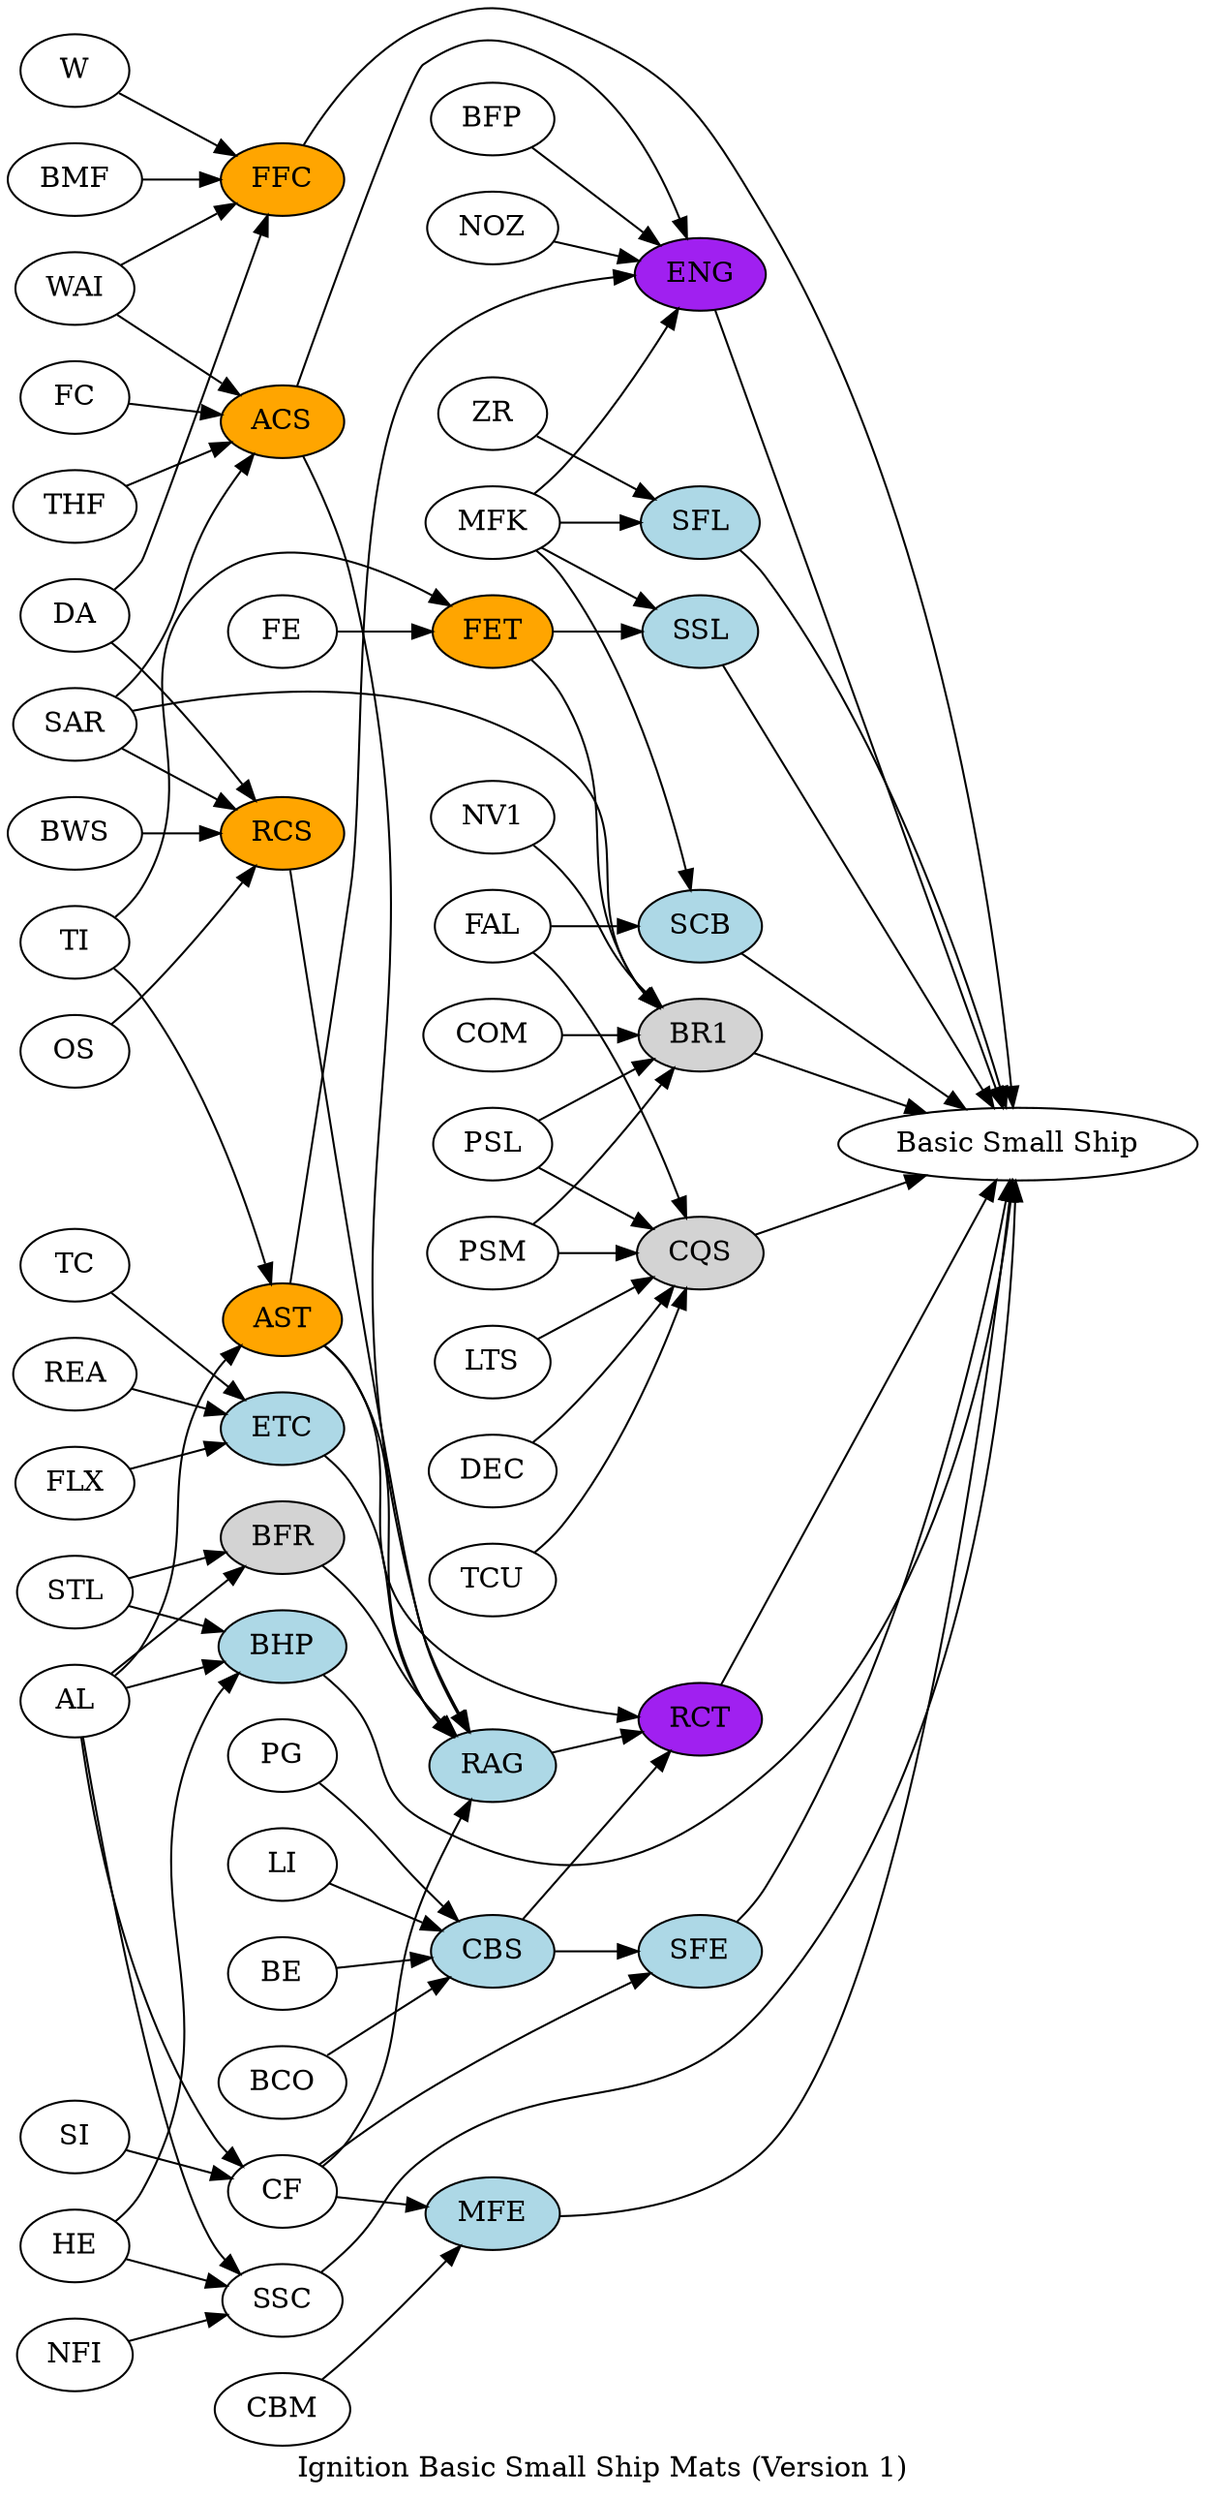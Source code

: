 digraph G {
    label = "Ignition Basic Small Ship Mats (Version 1)"
    rankdir=LR
    node [style=filled]
    
    // Scientists
    node [fillcolor=purple]
    ENG RCT // SPF
    
    // Engineers
    node [fillcolor=orange]
    FFC ACS RCS // APF
    FET AST // ASM
    
    // Technicians
    node [fillcolor=lightblue]
    BHP // HWP
    MFE SFE // CLR
    SSL SCB SFL // SKF
    RAG CBS // ECA
    ETC // TNP
    
    // Settlers
    node [fillcolor=lightgray]
    BR1 CQS // UPF
    BFR // FS
    
    // Pio only (default)
    node [fillcolor=white]

    // Ship itself
    { BHP BR1 CQS ENG FFC MFE RCT SCB SFE SFL SSC SSL } -> "Basic Small Ship"
    
    // SKF
    { FET MFK } -> SSL
    { FAL MFK } -> SCB
    { ZR MFK } -> SFL
    // WEL
    { NFI AL HE } -> SSC
    // SPF
    { BFP NOZ AST ACS MFK } -> ENG
    { RAG AST CBS } -> RCT
    // CLR
    { CF CBM } -> MFE
    { CF CBS } -> SFE
    // APF
    { W WAI DA BMF } -> FFC
    { WAI SAR FC THF } -> ACS
    { BWS OS SAR DA } -> RCS
    // UPF
    { PSL PSM FET NV1 SAR COM } -> BR1
    { PSL PSM FAL LTS DEC TCU } -> CQS
    // HWP
    { AL STL HE } -> BHP
    // ASM
    { FE TI } -> FET
    { AL TI } -> AST
    // ECA
    { ETC BFR CF ACS RCS AST } -> RAG
    { LI BE BCO PG } -> CBS
    // TNP
    { TC REA FLX } -> ETC
    // FS
    { STL AL } -> BFR
    // SME
    { AL SI } -> CF
}

